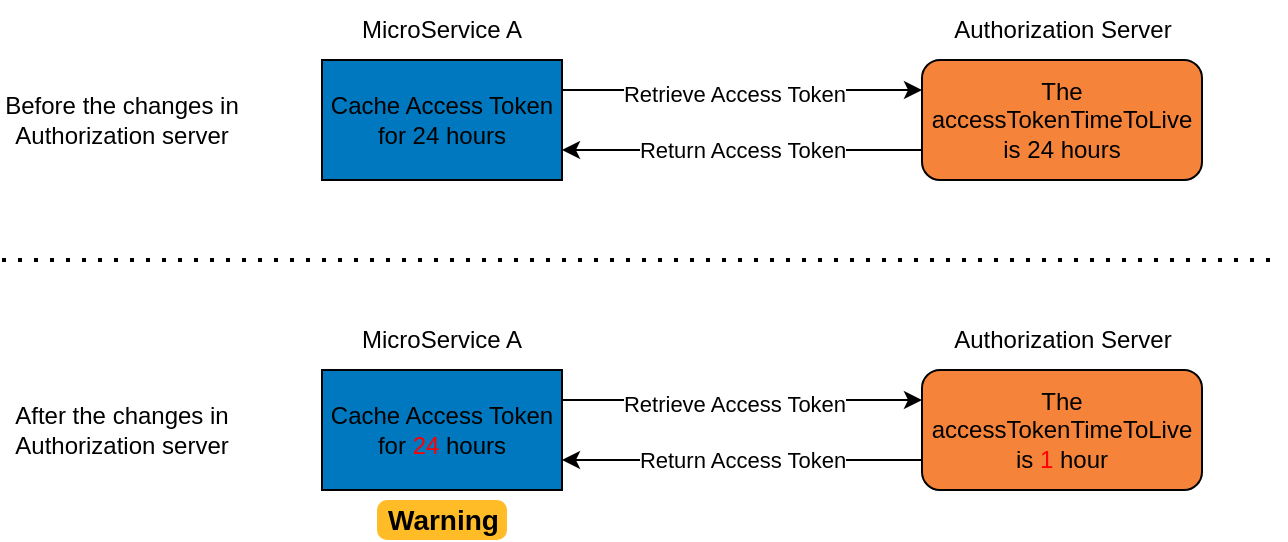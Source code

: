<mxfile version="26.0.9">
  <diagram name="Page-1" id="FQdcDTcpXqyuoAATgnl1">
    <mxGraphModel dx="2092" dy="804" grid="1" gridSize="10" guides="1" tooltips="1" connect="1" arrows="1" fold="1" page="1" pageScale="1" pageWidth="850" pageHeight="1100" math="0" shadow="0">
      <root>
        <mxCell id="0" />
        <mxCell id="1" parent="0" />
        <mxCell id="B7C2pEoOwqvXAlClarIx-1" value="Cache Access Token for 24 hours" style="rounded=0;whiteSpace=wrap;html=1;fillColor=#0078BF;shadow=0;glass=0;" parent="1" vertex="1">
          <mxGeometry x="160" y="380" width="120" height="60" as="geometry" />
        </mxCell>
        <mxCell id="B7C2pEoOwqvXAlClarIx-2" value="The accessTokenTimeToLive is 24 hours" style="rounded=1;whiteSpace=wrap;html=1;fillColor=#F5833A;shadow=0;" parent="1" vertex="1">
          <mxGeometry x="460" y="380" width="140" height="60" as="geometry" />
        </mxCell>
        <mxCell id="B7C2pEoOwqvXAlClarIx-4" value="" style="endArrow=classic;html=1;rounded=0;exitX=1;exitY=0.25;exitDx=0;exitDy=0;entryX=0;entryY=0.25;entryDx=0;entryDy=0;" parent="1" source="B7C2pEoOwqvXAlClarIx-1" target="B7C2pEoOwqvXAlClarIx-2" edge="1">
          <mxGeometry width="50" height="50" relative="1" as="geometry">
            <mxPoint x="200" y="440" as="sourcePoint" />
            <mxPoint x="250" y="390" as="targetPoint" />
          </mxGeometry>
        </mxCell>
        <mxCell id="B7C2pEoOwqvXAlClarIx-5" value="Retrieve Access Token" style="edgeLabel;html=1;align=center;verticalAlign=middle;resizable=0;points=[];" parent="B7C2pEoOwqvXAlClarIx-4" vertex="1" connectable="0">
          <mxGeometry x="-0.044" y="-2" relative="1" as="geometry">
            <mxPoint as="offset" />
          </mxGeometry>
        </mxCell>
        <mxCell id="B7C2pEoOwqvXAlClarIx-6" value="" style="endArrow=classic;html=1;rounded=0;exitX=0;exitY=0.75;exitDx=0;exitDy=0;entryX=1;entryY=0.75;entryDx=0;entryDy=0;" parent="1" source="B7C2pEoOwqvXAlClarIx-2" target="B7C2pEoOwqvXAlClarIx-1" edge="1">
          <mxGeometry width="50" height="50" relative="1" as="geometry">
            <mxPoint x="200" y="440" as="sourcePoint" />
            <mxPoint x="250" y="390" as="targetPoint" />
          </mxGeometry>
        </mxCell>
        <mxCell id="B7C2pEoOwqvXAlClarIx-7" value="Return Access Token" style="edgeLabel;html=1;align=center;verticalAlign=middle;resizable=0;points=[];" parent="B7C2pEoOwqvXAlClarIx-6" vertex="1" connectable="0">
          <mxGeometry x="0.256" relative="1" as="geometry">
            <mxPoint x="23" as="offset" />
          </mxGeometry>
        </mxCell>
        <mxCell id="B7C2pEoOwqvXAlClarIx-8" value="MicroService A" style="text;html=1;align=center;verticalAlign=middle;whiteSpace=wrap;rounded=0;" parent="1" vertex="1">
          <mxGeometry x="175" y="350" width="90" height="30" as="geometry" />
        </mxCell>
        <mxCell id="B7C2pEoOwqvXAlClarIx-9" value="Authorization Server" style="text;html=1;align=center;verticalAlign=middle;whiteSpace=wrap;rounded=0;" parent="1" vertex="1">
          <mxGeometry x="472.5" y="350" width="115" height="30" as="geometry" />
        </mxCell>
        <mxCell id="B7C2pEoOwqvXAlClarIx-10" value="Cache Access Token for &lt;font style=&quot;color: rgb(255, 0, 0);&quot;&gt;24&lt;/font&gt; hours" style="rounded=0;whiteSpace=wrap;html=1;fillColor=#0078BF;" parent="1" vertex="1">
          <mxGeometry x="160" y="535" width="120" height="60" as="geometry" />
        </mxCell>
        <mxCell id="B7C2pEoOwqvXAlClarIx-11" value="The accessTokenTimeToLive is&lt;font style=&quot;color: rgb(255, 0, 0);&quot;&gt; 1&lt;/font&gt; hour" style="rounded=1;whiteSpace=wrap;html=1;fillColor=#F5833A;" parent="1" vertex="1">
          <mxGeometry x="460" y="535" width="140" height="60" as="geometry" />
        </mxCell>
        <mxCell id="B7C2pEoOwqvXAlClarIx-12" value="" style="endArrow=classic;html=1;rounded=0;exitX=1;exitY=0.25;exitDx=0;exitDy=0;entryX=0;entryY=0.25;entryDx=0;entryDy=0;" parent="1" source="B7C2pEoOwqvXAlClarIx-10" target="B7C2pEoOwqvXAlClarIx-11" edge="1">
          <mxGeometry width="50" height="50" relative="1" as="geometry">
            <mxPoint x="200" y="595" as="sourcePoint" />
            <mxPoint x="250" y="545" as="targetPoint" />
          </mxGeometry>
        </mxCell>
        <mxCell id="B7C2pEoOwqvXAlClarIx-13" value="Retrieve Access Token" style="edgeLabel;html=1;align=center;verticalAlign=middle;resizable=0;points=[];" parent="B7C2pEoOwqvXAlClarIx-12" vertex="1" connectable="0">
          <mxGeometry x="-0.044" y="-2" relative="1" as="geometry">
            <mxPoint as="offset" />
          </mxGeometry>
        </mxCell>
        <mxCell id="B7C2pEoOwqvXAlClarIx-14" value="" style="endArrow=classic;html=1;rounded=0;exitX=0;exitY=0.75;exitDx=0;exitDy=0;entryX=1;entryY=0.75;entryDx=0;entryDy=0;" parent="1" source="B7C2pEoOwqvXAlClarIx-11" target="B7C2pEoOwqvXAlClarIx-10" edge="1">
          <mxGeometry width="50" height="50" relative="1" as="geometry">
            <mxPoint x="200" y="595" as="sourcePoint" />
            <mxPoint x="250" y="545" as="targetPoint" />
          </mxGeometry>
        </mxCell>
        <mxCell id="B7C2pEoOwqvXAlClarIx-15" value="Return Access Token" style="edgeLabel;html=1;align=center;verticalAlign=middle;resizable=0;points=[];" parent="B7C2pEoOwqvXAlClarIx-14" vertex="1" connectable="0">
          <mxGeometry x="0.256" relative="1" as="geometry">
            <mxPoint x="23" as="offset" />
          </mxGeometry>
        </mxCell>
        <mxCell id="B7C2pEoOwqvXAlClarIx-16" value="MicroService A" style="text;html=1;align=center;verticalAlign=middle;whiteSpace=wrap;rounded=0;" parent="1" vertex="1">
          <mxGeometry x="175" y="505" width="90" height="30" as="geometry" />
        </mxCell>
        <mxCell id="B7C2pEoOwqvXAlClarIx-17" value="Authorization Server" style="text;html=1;align=center;verticalAlign=middle;whiteSpace=wrap;rounded=0;" parent="1" vertex="1">
          <mxGeometry x="472.5" y="505" width="115" height="30" as="geometry" />
        </mxCell>
        <mxCell id="B7C2pEoOwqvXAlClarIx-20" value="Before the changes in Authorization server" style="text;html=1;align=center;verticalAlign=middle;whiteSpace=wrap;rounded=0;" parent="1" vertex="1">
          <mxGeometry y="395" width="120" height="30" as="geometry" />
        </mxCell>
        <mxCell id="B7C2pEoOwqvXAlClarIx-21" value="After the changes in Authorization server" style="text;html=1;align=center;verticalAlign=middle;whiteSpace=wrap;rounded=0;" parent="1" vertex="1">
          <mxGeometry y="550" width="120" height="30" as="geometry" />
        </mxCell>
        <mxCell id="B7C2pEoOwqvXAlClarIx-22" value="" style="endArrow=none;dashed=1;html=1;dashPattern=1 3;strokeWidth=2;rounded=0;" parent="1" edge="1">
          <mxGeometry width="50" height="50" relative="1" as="geometry">
            <mxPoint y="480" as="sourcePoint" />
            <mxPoint x="640" y="480" as="targetPoint" />
          </mxGeometry>
        </mxCell>
        <mxCell id="B7C2pEoOwqvXAlClarIx-23" value="Warning" style="html=1;shadow=0;dashed=0;shape=mxgraph.bootstrap.rrect;rSize=5;strokeColor=none;strokeWidth=1;fillColor=#FFBC26;fontColor=#000000;whiteSpace=wrap;align=left;verticalAlign=middle;spacingLeft=0;fontStyle=1;fontSize=14;spacing=5;" parent="1" vertex="1">
          <mxGeometry x="187.5" y="600" width="65" height="20" as="geometry" />
        </mxCell>
      </root>
    </mxGraphModel>
  </diagram>
</mxfile>
